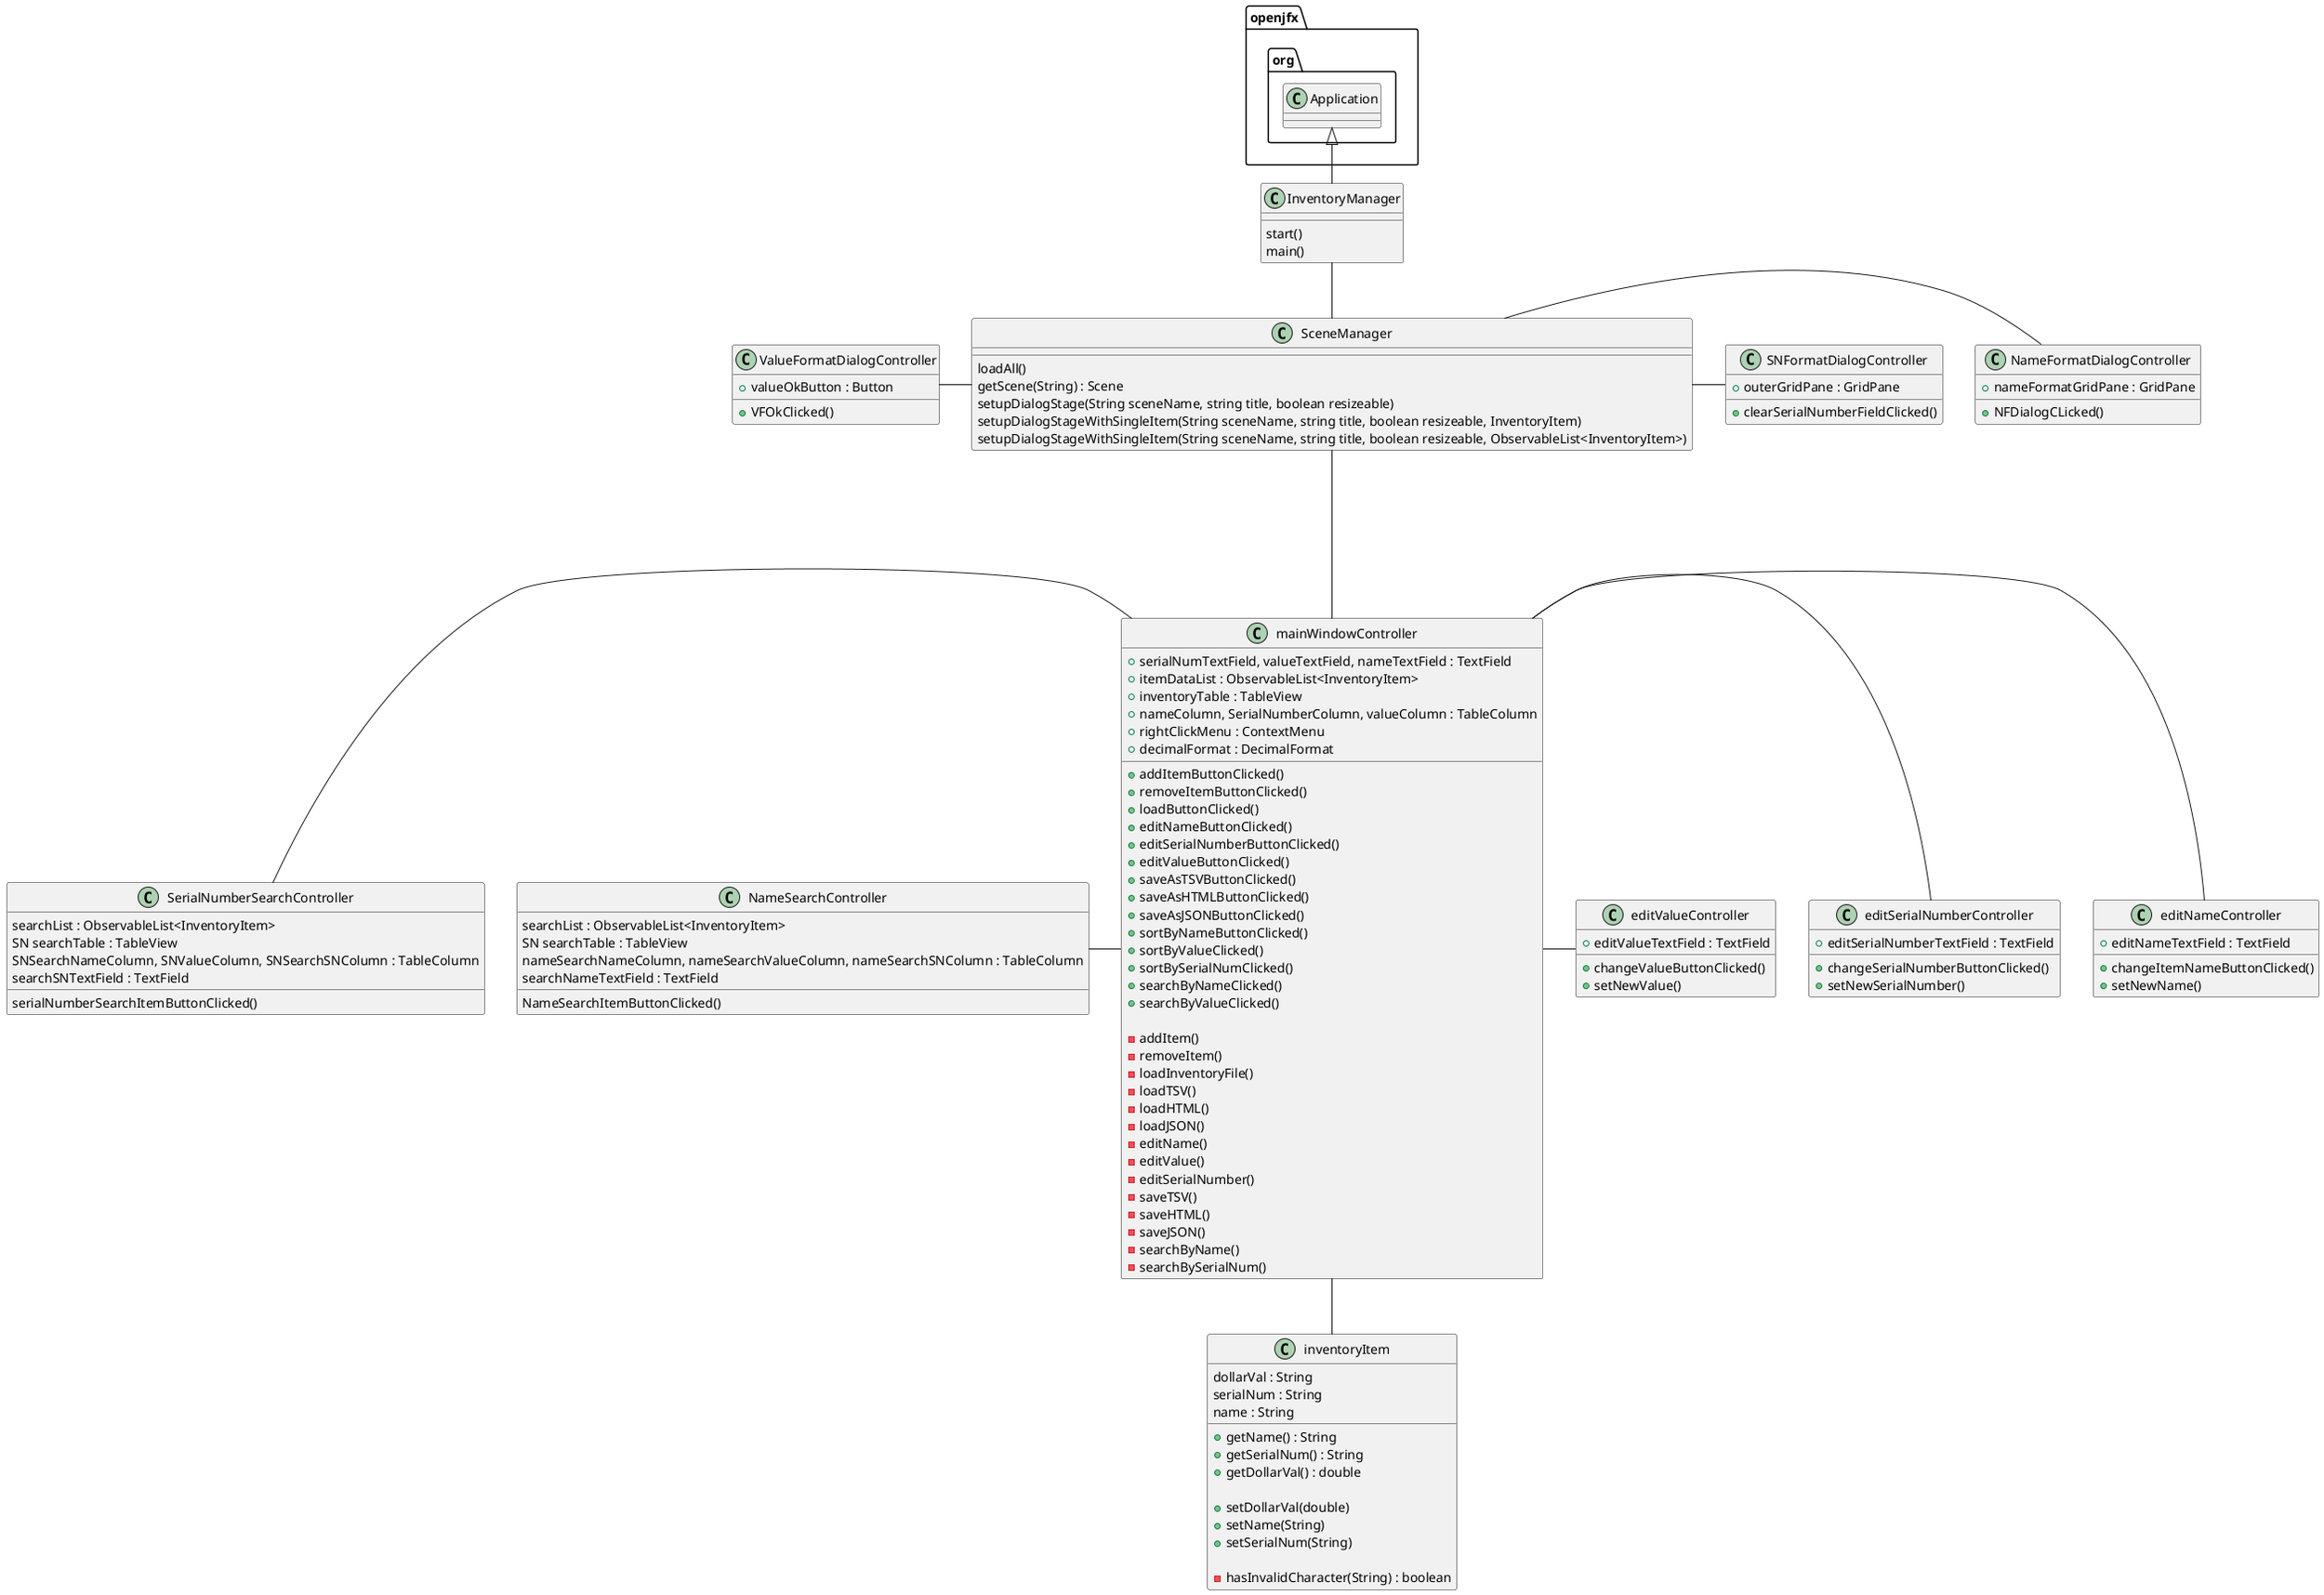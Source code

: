 @startuml
class InventoryManager
{
    start()
    main()
}

class mainWindowController
{
    + serialNumTextField, valueTextField, nameTextField : TextField
    + itemDataList : ObservableList<InventoryItem>
    + inventoryTable : TableView
    + nameColumn, SerialNumberColumn, valueColumn : TableColumn
    + rightClickMenu : ContextMenu
    + decimalFormat : DecimalFormat


    + addItemButtonClicked()
    + removeItemButtonClicked()
    + loadButtonClicked()
    + editNameButtonClicked()
    + editSerialNumberButtonClicked()
    + editValueButtonClicked()
    + saveAsTSVButtonClicked()
    + saveAsHTMLButtonClicked()
    + saveAsJSONButtonClicked()
    + sortByNameButtonClicked()
    + sortByValueClicked()
    + sortBySerialNumClicked()
    + searchByNameClicked()
    + searchByValueClicked()

    - addItem()
    - removeItem()
    - loadInventoryFile()
    - loadTSV()
    - loadHTML()
    - loadJSON()
    - editName()
    - editValue()
    - editSerialNumber()
    - saveTSV()
    - saveHTML()
    - saveJSON()
    - searchByName()
    - searchBySerialNum()
}

class inventoryItem
{
    dollarVal : String
    serialNum : String
    name : String

    + getName() : String
    + getSerialNum() : String
    + getDollarVal() : double

    + setDollarVal(double)
    + setName(String)
    + setSerialNum(String)

    - hasInvalidCharacter(String) : boolean
}

class SceneManager
{
    loadAll()
    getScene(String) : Scene
    setupDialogStage(String sceneName, string title, boolean resizeable)
    setupDialogStageWithSingleItem(String sceneName, string title, boolean resizeable, InventoryItem)
    setupDialogStageWithSingleItem(String sceneName, string title, boolean resizeable, ObservableList<InventoryItem>)

}

class NameFormatDialogController
{
    + nameFormatGridPane : GridPane
    + NFDialogCLicked()
}

class SNFormatDialogController
{
   + outerGridPane : GridPane
   + clearSerialNumberFieldClicked()
}

class ValueFormatDialogController
{
    + valueOkButton : Button
    + VFOkClicked()
}

class editNameController
{
    + editNameTextField : TextField
    + changeItemNameButtonClicked()
    + setNewName()
}

class editSerialNumberController
{
    + editSerialNumberTextField : TextField
    + changeSerialNumberButtonClicked()
    + setNewSerialNumber()
}

class editValueController
{
    + editValueTextField : TextField
    + changeValueButtonClicked()
    + setNewValue()
}

class SerialNumberSearchController
{
    searchList : ObservableList<InventoryItem>
    SN searchTable : TableView
    SNSearchNameColumn, SNValueColumn, SNSearchSNColumn : TableColumn
    searchSNTextField : TextField

    serialNumberSearchItemButtonClicked()

}

class NameSearchController
{
    searchList : ObservableList<InventoryItem>
    SN searchTable : TableView
    nameSearchNameColumn, nameSearchValueColumn, nameSearchSNColumn : TableColumn
    searchNameTextField : TextField

    NameSearchItemButtonClicked()

}


openjfx.org.Application <|-- InventoryManager
InventoryManager -- SceneManager
SceneManager ---- mainWindowController

SceneManager - NameFormatDialogController
SceneManager - SNFormatDialogController
ValueFormatDialogController - SceneManager


mainWindowController - editNameController
mainWindowController - editSerialNumberController
mainWindowController - editValueController

SerialNumberSearchController - mainWindowController
NameSearchController - mainWindowController

mainWindowController -- inventoryItem

@enduml